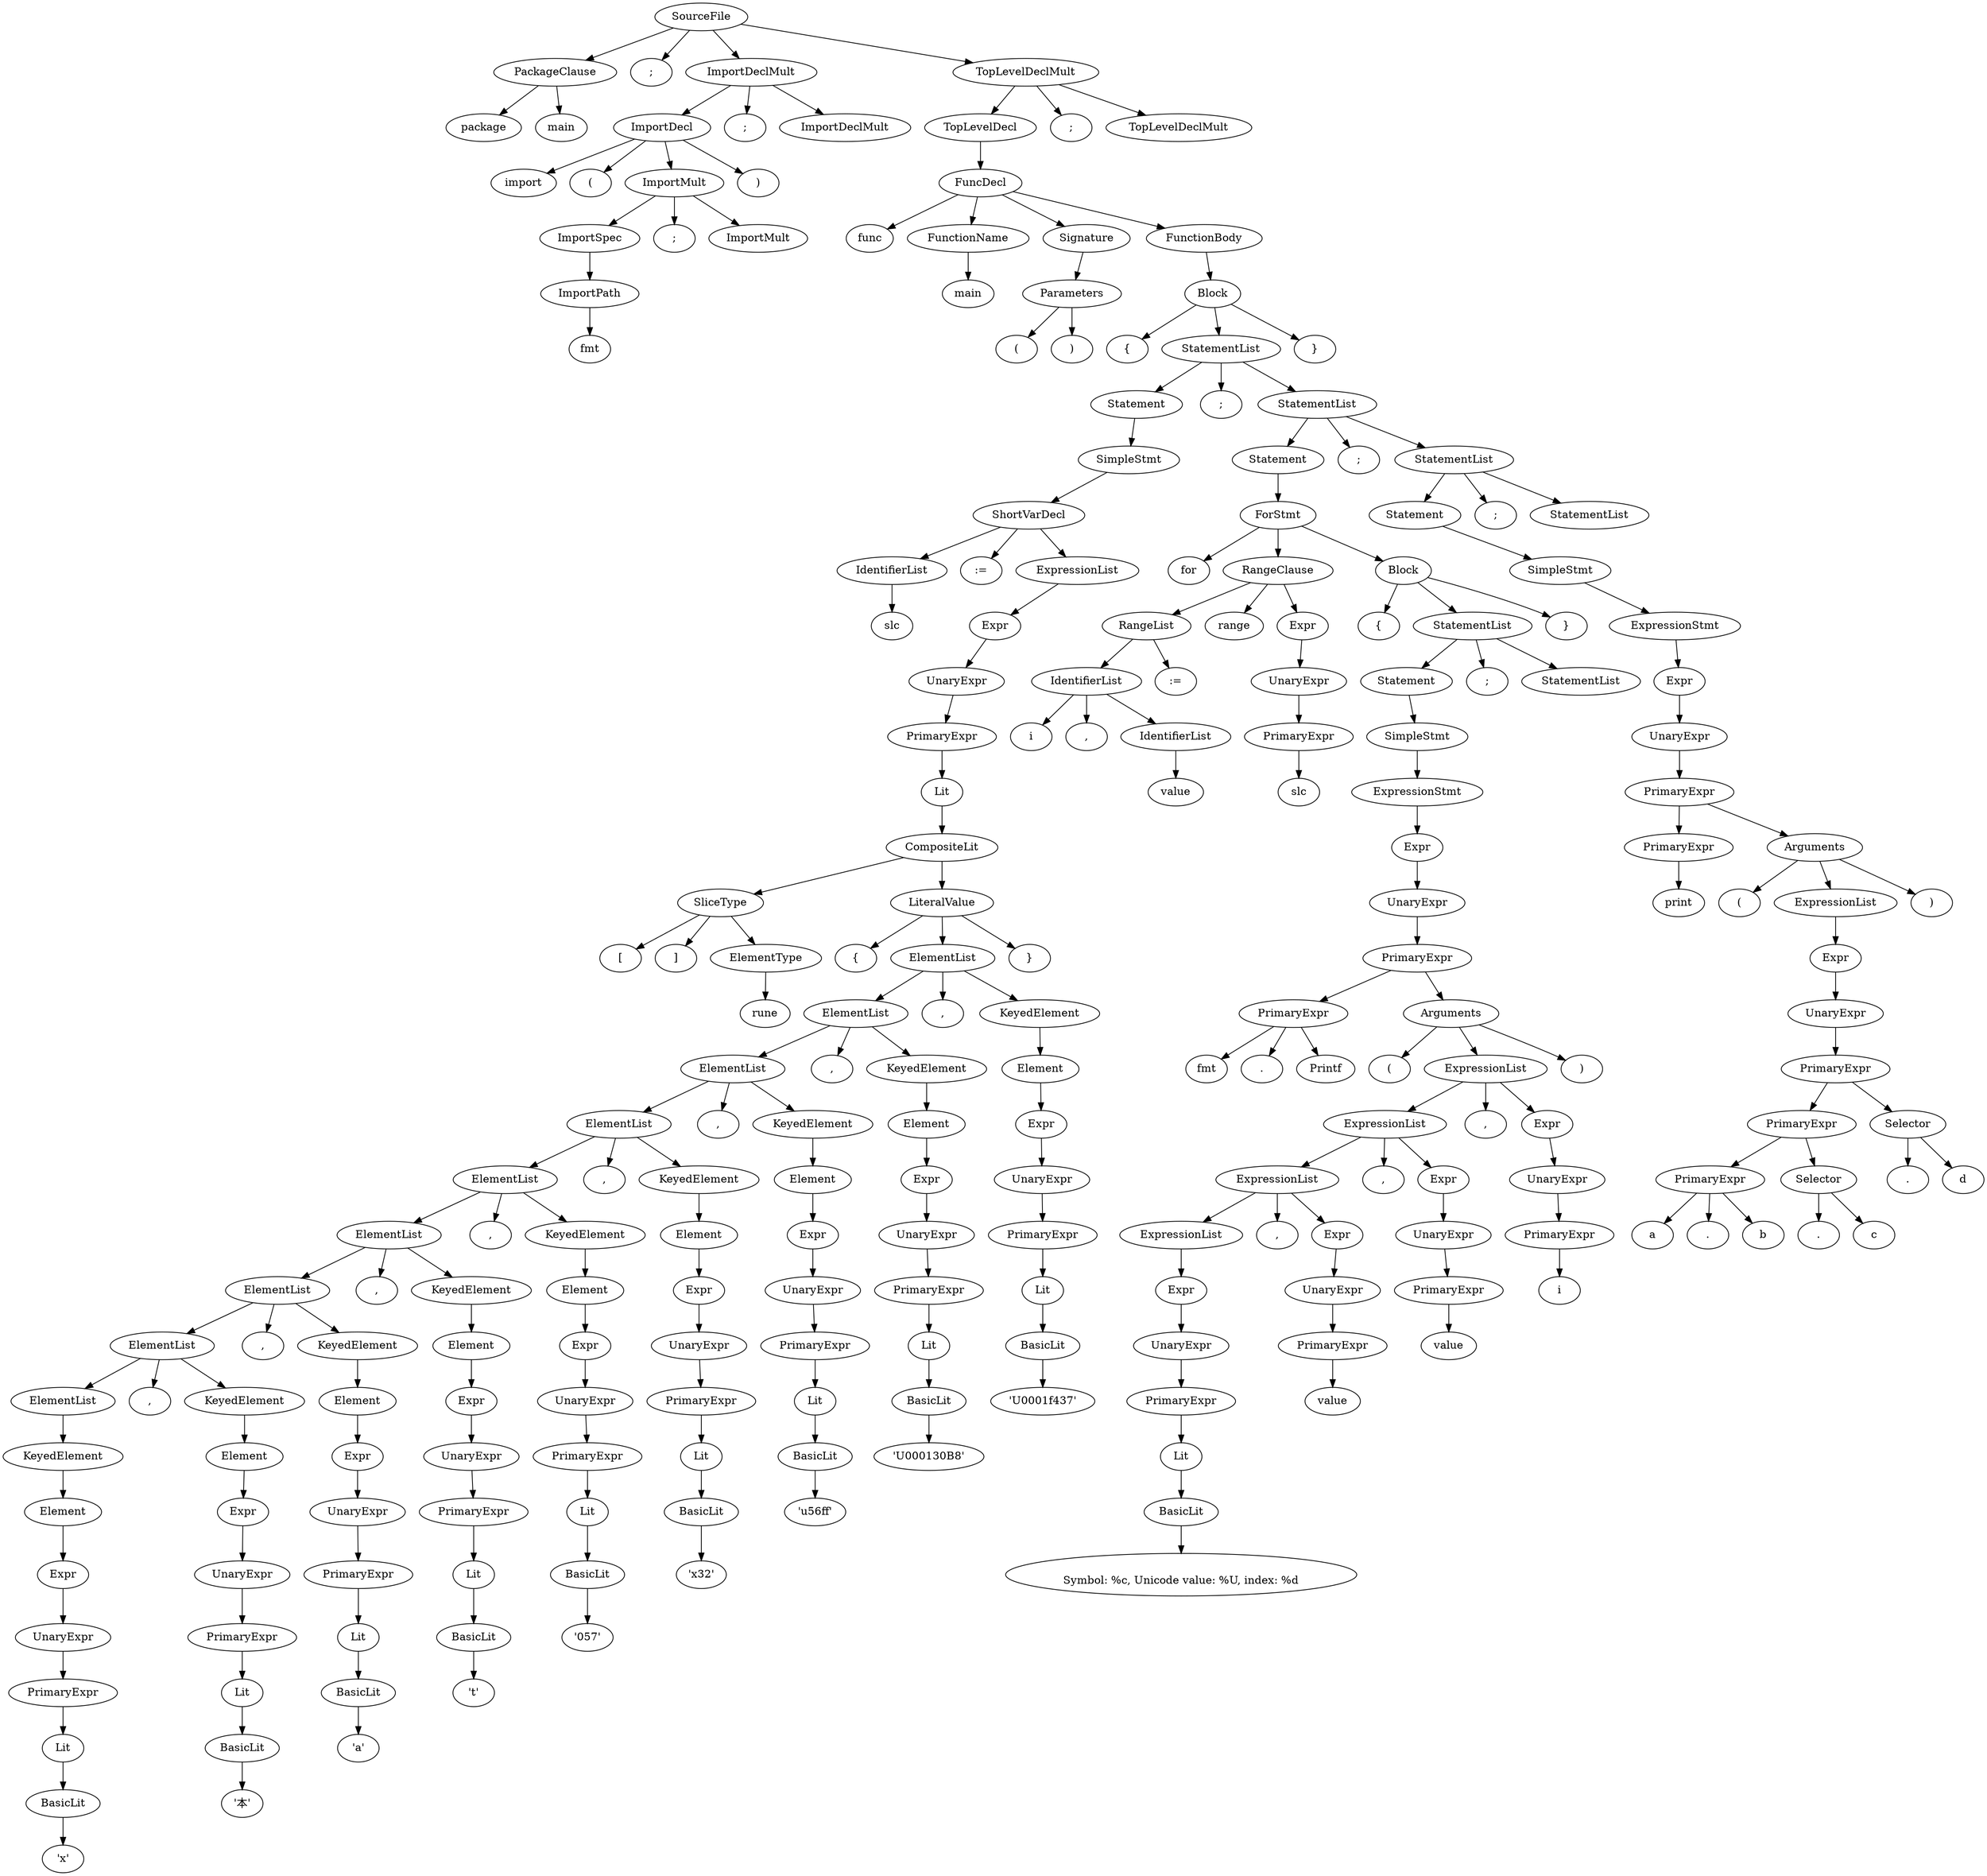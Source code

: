 digraph ParseTree {
0[label="SourceFile"]; 1[label="PackageClause"]; 0->1 ;
1[label="PackageClause"]; 2[label="package"]; 1->2 ;
1[label="PackageClause"]; 3[label="main"]; 1->3 ;
0[label="SourceFile"]; 4[label=";"]; 0->4 ;
0[label="SourceFile"]; 5[label="ImportDeclMult"]; 0->5 ;
5[label="ImportDeclMult"]; 6[label="ImportDecl"]; 5->6 ;
6[label="ImportDecl"]; 7[label="import"]; 6->7 ;
6[label="ImportDecl"]; 8[label="("]; 6->8 ;
6[label="ImportDecl"]; 9[label="ImportMult"]; 6->9 ;
9[label="ImportMult"]; 10[label="ImportSpec"]; 9->10 ;
10[label="ImportSpec"]; 11[label="ImportPath"]; 10->11 ;
11[label="ImportPath"]; 12[label="fmt"]; 11->12 ;
9[label="ImportMult"]; 13[label=";"]; 9->13 ;
9[label="ImportMult"]; 14[label="ImportMult"]; 9->14 ;
6[label="ImportDecl"]; 15[label=")"]; 6->15 ;
5[label="ImportDeclMult"]; 16[label=";"]; 5->16 ;
5[label="ImportDeclMult"]; 17[label="ImportDeclMult"]; 5->17 ;
0[label="SourceFile"]; 18[label="TopLevelDeclMult"]; 0->18 ;
18[label="TopLevelDeclMult"]; 19[label="TopLevelDecl"]; 18->19 ;
19[label="TopLevelDecl"]; 20[label="FuncDecl"]; 19->20 ;
20[label="FuncDecl"]; 21[label="func"]; 20->21 ;
20[label="FuncDecl"]; 22[label="FunctionName"]; 20->22 ;
22[label="FunctionName"]; 23[label="main"]; 22->23 ;
20[label="FuncDecl"]; 24[label="Signature"]; 20->24 ;
24[label="Signature"]; 25[label="Parameters"]; 24->25 ;
25[label="Parameters"]; 26[label="("]; 25->26 ;
25[label="Parameters"]; 27[label=")"]; 25->27 ;
20[label="FuncDecl"]; 28[label="FunctionBody"]; 20->28 ;
28[label="FunctionBody"]; 29[label="Block"]; 28->29 ;
29[label="Block"]; 30[label="{"]; 29->30 ;
29[label="Block"]; 31[label="StatementList"]; 29->31 ;
31[label="StatementList"]; 32[label="Statement"]; 31->32 ;
32[label="Statement"]; 33[label="SimpleStmt"]; 32->33 ;
33[label="SimpleStmt"]; 34[label="ShortVarDecl"]; 33->34 ;
34[label="ShortVarDecl"]; 35[label="IdentifierList"]; 34->35 ;
35[label="IdentifierList"]; 36[label="slc"]; 35->36 ;
34[label="ShortVarDecl"]; 37[label=":="]; 34->37 ;
34[label="ShortVarDecl"]; 38[label="ExpressionList"]; 34->38 ;
38[label="ExpressionList"]; 39[label="Expr"]; 38->39 ;
39[label="Expr"]; 40[label="UnaryExpr"]; 39->40 ;
40[label="UnaryExpr"]; 41[label="PrimaryExpr"]; 40->41 ;
41[label="PrimaryExpr"]; 42[label="Lit"]; 41->42 ;
42[label="Lit"]; 43[label="CompositeLit"]; 42->43 ;
43[label="CompositeLit"]; 44[label="SliceType"]; 43->44 ;
44[label="SliceType"]; 45[label="["]; 44->45 ;
44[label="SliceType"]; 46[label="]"]; 44->46 ;
44[label="SliceType"]; 47[label="ElementType"]; 44->47 ;
47[label="ElementType"]; 48[label="rune"]; 47->48 ;
43[label="CompositeLit"]; 49[label="LiteralValue"]; 43->49 ;
49[label="LiteralValue"]; 50[label="{"]; 49->50 ;
49[label="LiteralValue"]; 51[label="ElementList"]; 49->51 ;
51[label="ElementList"]; 52[label="ElementList"]; 51->52 ;
52[label="ElementList"]; 53[label="ElementList"]; 52->53 ;
53[label="ElementList"]; 54[label="ElementList"]; 53->54 ;
54[label="ElementList"]; 55[label="ElementList"]; 54->55 ;
55[label="ElementList"]; 56[label="ElementList"]; 55->56 ;
56[label="ElementList"]; 57[label="ElementList"]; 56->57 ;
57[label="ElementList"]; 58[label="ElementList"]; 57->58 ;
58[label="ElementList"]; 59[label="ElementList"]; 58->59 ;
59[label="ElementList"]; 60[label="KeyedElement"]; 59->60 ;
60[label="KeyedElement"]; 61[label="Element"]; 60->61 ;
61[label="Element"]; 62[label="Expr"]; 61->62 ;
62[label="Expr"]; 63[label="UnaryExpr"]; 62->63 ;
63[label="UnaryExpr"]; 64[label="PrimaryExpr"]; 63->64 ;
64[label="PrimaryExpr"]; 65[label="Lit"]; 64->65 ;
65[label="Lit"]; 66[label="BasicLit"]; 65->66 ;
66[label="BasicLit"]; 67[label="'x'"]; 66->67 ;
58[label="ElementList"]; 68[label=","]; 58->68 ;
58[label="ElementList"]; 69[label="KeyedElement"]; 58->69 ;
69[label="KeyedElement"]; 70[label="Element"]; 69->70 ;
70[label="Element"]; 71[label="Expr"]; 70->71 ;
71[label="Expr"]; 72[label="UnaryExpr"]; 71->72 ;
72[label="UnaryExpr"]; 73[label="PrimaryExpr"]; 72->73 ;
73[label="PrimaryExpr"]; 74[label="Lit"]; 73->74 ;
74[label="Lit"]; 75[label="BasicLit"]; 74->75 ;
75[label="BasicLit"]; 76[label="'本'"]; 75->76 ;
57[label="ElementList"]; 77[label=","]; 57->77 ;
57[label="ElementList"]; 78[label="KeyedElement"]; 57->78 ;
78[label="KeyedElement"]; 79[label="Element"]; 78->79 ;
79[label="Element"]; 80[label="Expr"]; 79->80 ;
80[label="Expr"]; 81[label="UnaryExpr"]; 80->81 ;
81[label="UnaryExpr"]; 82[label="PrimaryExpr"]; 81->82 ;
82[label="PrimaryExpr"]; 83[label="Lit"]; 82->83 ;
83[label="Lit"]; 84[label="BasicLit"]; 83->84 ;
84[label="BasicLit"]; 85[label="'\a'"]; 84->85 ;
56[label="ElementList"]; 86[label=","]; 56->86 ;
56[label="ElementList"]; 87[label="KeyedElement"]; 56->87 ;
87[label="KeyedElement"]; 88[label="Element"]; 87->88 ;
88[label="Element"]; 89[label="Expr"]; 88->89 ;
89[label="Expr"]; 90[label="UnaryExpr"]; 89->90 ;
90[label="UnaryExpr"]; 91[label="PrimaryExpr"]; 90->91 ;
91[label="PrimaryExpr"]; 92[label="Lit"]; 91->92 ;
92[label="Lit"]; 93[label="BasicLit"]; 92->93 ;
93[label="BasicLit"]; 94[label="'\t'"]; 93->94 ;
55[label="ElementList"]; 95[label=","]; 55->95 ;
55[label="ElementList"]; 96[label="KeyedElement"]; 55->96 ;
96[label="KeyedElement"]; 97[label="Element"]; 96->97 ;
97[label="Element"]; 98[label="Expr"]; 97->98 ;
98[label="Expr"]; 99[label="UnaryExpr"]; 98->99 ;
99[label="UnaryExpr"]; 100[label="PrimaryExpr"]; 99->100 ;
100[label="PrimaryExpr"]; 101[label="Lit"]; 100->101 ;
101[label="Lit"]; 102[label="BasicLit"]; 101->102 ;
102[label="BasicLit"]; 103[label="'\057'"]; 102->103 ;
54[label="ElementList"]; 104[label=","]; 54->104 ;
54[label="ElementList"]; 105[label="KeyedElement"]; 54->105 ;
105[label="KeyedElement"]; 106[label="Element"]; 105->106 ;
106[label="Element"]; 107[label="Expr"]; 106->107 ;
107[label="Expr"]; 108[label="UnaryExpr"]; 107->108 ;
108[label="UnaryExpr"]; 109[label="PrimaryExpr"]; 108->109 ;
109[label="PrimaryExpr"]; 110[label="Lit"]; 109->110 ;
110[label="Lit"]; 111[label="BasicLit"]; 110->111 ;
111[label="BasicLit"]; 112[label="'\x32'"]; 111->112 ;
53[label="ElementList"]; 113[label=","]; 53->113 ;
53[label="ElementList"]; 114[label="KeyedElement"]; 53->114 ;
114[label="KeyedElement"]; 115[label="Element"]; 114->115 ;
115[label="Element"]; 116[label="Expr"]; 115->116 ;
116[label="Expr"]; 117[label="UnaryExpr"]; 116->117 ;
117[label="UnaryExpr"]; 118[label="PrimaryExpr"]; 117->118 ;
118[label="PrimaryExpr"]; 119[label="Lit"]; 118->119 ;
119[label="Lit"]; 120[label="BasicLit"]; 119->120 ;
120[label="BasicLit"]; 121[label="'\u56ff'"]; 120->121 ;
52[label="ElementList"]; 122[label=","]; 52->122 ;
52[label="ElementList"]; 123[label="KeyedElement"]; 52->123 ;
123[label="KeyedElement"]; 124[label="Element"]; 123->124 ;
124[label="Element"]; 125[label="Expr"]; 124->125 ;
125[label="Expr"]; 126[label="UnaryExpr"]; 125->126 ;
126[label="UnaryExpr"]; 127[label="PrimaryExpr"]; 126->127 ;
127[label="PrimaryExpr"]; 128[label="Lit"]; 127->128 ;
128[label="Lit"]; 129[label="BasicLit"]; 128->129 ;
129[label="BasicLit"]; 130[label="'\U000130B8'"]; 129->130 ;
51[label="ElementList"]; 131[label=","]; 51->131 ;
51[label="ElementList"]; 132[label="KeyedElement"]; 51->132 ;
132[label="KeyedElement"]; 133[label="Element"]; 132->133 ;
133[label="Element"]; 134[label="Expr"]; 133->134 ;
134[label="Expr"]; 135[label="UnaryExpr"]; 134->135 ;
135[label="UnaryExpr"]; 136[label="PrimaryExpr"]; 135->136 ;
136[label="PrimaryExpr"]; 137[label="Lit"]; 136->137 ;
137[label="Lit"]; 138[label="BasicLit"]; 137->138 ;
138[label="BasicLit"]; 139[label="'\U0001f437'"]; 138->139 ;
49[label="LiteralValue"]; 140[label="}"]; 49->140 ;
31[label="StatementList"]; 141[label=";"]; 31->141 ;
31[label="StatementList"]; 142[label="StatementList"]; 31->142 ;
142[label="StatementList"]; 143[label="Statement"]; 142->143 ;
143[label="Statement"]; 144[label="ForStmt"]; 143->144 ;
144[label="ForStmt"]; 145[label="for"]; 144->145 ;
144[label="ForStmt"]; 146[label="RangeClause"]; 144->146 ;
146[label="RangeClause"]; 147[label="RangeList"]; 146->147 ;
147[label="RangeList"]; 148[label="IdentifierList"]; 147->148 ;
148[label="IdentifierList"]; 149[label="i"]; 148->149 ;
148[label="IdentifierList"]; 150[label=","]; 148->150 ;
148[label="IdentifierList"]; 151[label="IdentifierList"]; 148->151 ;
151[label="IdentifierList"]; 152[label="value"]; 151->152 ;
147[label="RangeList"]; 153[label=":="]; 147->153 ;
146[label="RangeClause"]; 154[label="range"]; 146->154 ;
146[label="RangeClause"]; 155[label="Expr"]; 146->155 ;
155[label="Expr"]; 156[label="UnaryExpr"]; 155->156 ;
156[label="UnaryExpr"]; 157[label="PrimaryExpr"]; 156->157 ;
157[label="PrimaryExpr"]; 158[label="slc"]; 157->158 ;
144[label="ForStmt"]; 159[label="Block"]; 144->159 ;
159[label="Block"]; 160[label="{"]; 159->160 ;
159[label="Block"]; 161[label="StatementList"]; 159->161 ;
161[label="StatementList"]; 162[label="Statement"]; 161->162 ;
162[label="Statement"]; 163[label="SimpleStmt"]; 162->163 ;
163[label="SimpleStmt"]; 164[label="ExpressionStmt"]; 163->164 ;
164[label="ExpressionStmt"]; 165[label="Expr"]; 164->165 ;
165[label="Expr"]; 166[label="UnaryExpr"]; 165->166 ;
166[label="UnaryExpr"]; 167[label="PrimaryExpr"]; 166->167 ;
167[label="PrimaryExpr"]; 168[label="PrimaryExpr"]; 167->168 ;
168[label="PrimaryExpr"]; 169[label="fmt"]; 168->169 ;
168[label="PrimaryExpr"]; 170[label="."]; 168->170 ;
168[label="PrimaryExpr"]; 171[label="Printf"]; 168->171 ;
167[label="PrimaryExpr"]; 172[label="Arguments"]; 167->172 ;
172[label="Arguments"]; 173[label="("]; 172->173 ;
172[label="Arguments"]; 174[label="ExpressionList"]; 172->174 ;
174[label="ExpressionList"]; 175[label="ExpressionList"]; 174->175 ;
175[label="ExpressionList"]; 176[label="ExpressionList"]; 175->176 ;
176[label="ExpressionList"]; 177[label="ExpressionList"]; 176->177 ;
177[label="ExpressionList"]; 178[label="Expr"]; 177->178 ;
178[label="Expr"]; 179[label="UnaryExpr"]; 178->179 ;
179[label="UnaryExpr"]; 180[label="PrimaryExpr"]; 179->180 ;
180[label="PrimaryExpr"]; 181[label="Lit"]; 180->181 ;
181[label="Lit"]; 182[label="BasicLit"]; 181->182 ;
182[label="BasicLit"]; 183[label="\nSymbol: %c, Unicode value: %U, index: %d"]; 182->183 ;
176[label="ExpressionList"]; 184[label=","]; 176->184 ;
176[label="ExpressionList"]; 185[label="Expr"]; 176->185 ;
185[label="Expr"]; 186[label="UnaryExpr"]; 185->186 ;
186[label="UnaryExpr"]; 187[label="PrimaryExpr"]; 186->187 ;
187[label="PrimaryExpr"]; 188[label="value"]; 187->188 ;
175[label="ExpressionList"]; 189[label=","]; 175->189 ;
175[label="ExpressionList"]; 190[label="Expr"]; 175->190 ;
190[label="Expr"]; 191[label="UnaryExpr"]; 190->191 ;
191[label="UnaryExpr"]; 192[label="PrimaryExpr"]; 191->192 ;
192[label="PrimaryExpr"]; 193[label="value"]; 192->193 ;
174[label="ExpressionList"]; 194[label=","]; 174->194 ;
174[label="ExpressionList"]; 195[label="Expr"]; 174->195 ;
195[label="Expr"]; 196[label="UnaryExpr"]; 195->196 ;
196[label="UnaryExpr"]; 197[label="PrimaryExpr"]; 196->197 ;
197[label="PrimaryExpr"]; 198[label="i"]; 197->198 ;
172[label="Arguments"]; 199[label=")"]; 172->199 ;
161[label="StatementList"]; 200[label=";"]; 161->200 ;
161[label="StatementList"]; 201[label="StatementList"]; 161->201 ;
159[label="Block"]; 202[label="}"]; 159->202 ;
142[label="StatementList"]; 203[label=";"]; 142->203 ;
142[label="StatementList"]; 204[label="StatementList"]; 142->204 ;
204[label="StatementList"]; 205[label="Statement"]; 204->205 ;
205[label="Statement"]; 206[label="SimpleStmt"]; 205->206 ;
206[label="SimpleStmt"]; 207[label="ExpressionStmt"]; 206->207 ;
207[label="ExpressionStmt"]; 208[label="Expr"]; 207->208 ;
208[label="Expr"]; 209[label="UnaryExpr"]; 208->209 ;
209[label="UnaryExpr"]; 210[label="PrimaryExpr"]; 209->210 ;
210[label="PrimaryExpr"]; 211[label="PrimaryExpr"]; 210->211 ;
211[label="PrimaryExpr"]; 212[label="print"]; 211->212 ;
210[label="PrimaryExpr"]; 213[label="Arguments"]; 210->213 ;
213[label="Arguments"]; 214[label="("]; 213->214 ;
213[label="Arguments"]; 215[label="ExpressionList"]; 213->215 ;
215[label="ExpressionList"]; 216[label="Expr"]; 215->216 ;
216[label="Expr"]; 217[label="UnaryExpr"]; 216->217 ;
217[label="UnaryExpr"]; 218[label="PrimaryExpr"]; 217->218 ;
218[label="PrimaryExpr"]; 219[label="PrimaryExpr"]; 218->219 ;
219[label="PrimaryExpr"]; 220[label="PrimaryExpr"]; 219->220 ;
220[label="PrimaryExpr"]; 221[label="a"]; 220->221 ;
220[label="PrimaryExpr"]; 222[label="."]; 220->222 ;
220[label="PrimaryExpr"]; 223[label="b"]; 220->223 ;
219[label="PrimaryExpr"]; 224[label="Selector"]; 219->224 ;
224[label="Selector"]; 225[label="."]; 224->225 ;
224[label="Selector"]; 226[label="c"]; 224->226 ;
218[label="PrimaryExpr"]; 227[label="Selector"]; 218->227 ;
227[label="Selector"]; 228[label="."]; 227->228 ;
227[label="Selector"]; 229[label="d"]; 227->229 ;
213[label="Arguments"]; 230[label=")"]; 213->230 ;
204[label="StatementList"]; 231[label=";"]; 204->231 ;
204[label="StatementList"]; 232[label="StatementList"]; 204->232 ;
29[label="Block"]; 233[label="}"]; 29->233 ;
18[label="TopLevelDeclMult"]; 234[label=";"]; 18->234 ;
18[label="TopLevelDeclMult"]; 235[label="TopLevelDeclMult"]; 18->235 ;
}